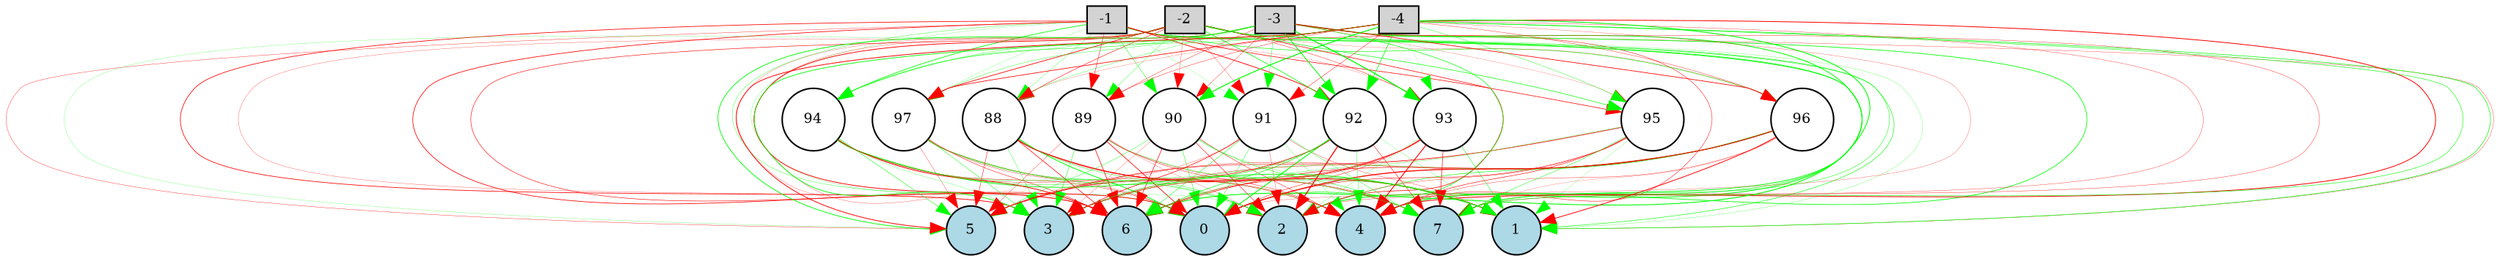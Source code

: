 digraph {
	node [fontsize=9 height=0.2 shape=circle width=0.2]
	-1 [fillcolor=lightgray shape=box style=filled]
	-2 [fillcolor=lightgray shape=box style=filled]
	-3 [fillcolor=lightgray shape=box style=filled]
	-4 [fillcolor=lightgray shape=box style=filled]
	0 [fillcolor=lightblue style=filled]
	1 [fillcolor=lightblue style=filled]
	2 [fillcolor=lightblue style=filled]
	3 [fillcolor=lightblue style=filled]
	4 [fillcolor=lightblue style=filled]
	5 [fillcolor=lightblue style=filled]
	6 [fillcolor=lightblue style=filled]
	7 [fillcolor=lightblue style=filled]
	96 [fillcolor=white style=filled]
	97 [fillcolor=white style=filled]
	88 [fillcolor=white style=filled]
	89 [fillcolor=white style=filled]
	90 [fillcolor=white style=filled]
	91 [fillcolor=white style=filled]
	92 [fillcolor=white style=filled]
	93 [fillcolor=white style=filled]
	94 [fillcolor=white style=filled]
	95 [fillcolor=white style=filled]
	-1 -> 88 [color=green penwidth=0.15290935171306014 style=solid]
	-1 -> 89 [color=red penwidth=0.24934939162641195 style=solid]
	-1 -> 90 [color=green penwidth=0.24391493385362426 style=solid]
	-1 -> 91 [color=green penwidth=0.10089000922681689 style=solid]
	-1 -> 92 [color=red penwidth=0.4506994852305324 style=solid]
	-1 -> 93 [color=red penwidth=0.10629864451922433 style=solid]
	-1 -> 94 [color=green penwidth=0.42092250918697816 style=solid]
	-1 -> 95 [color=red penwidth=0.36131248033378327 style=solid]
	-1 -> 96 [color=green penwidth=0.31433057938746545 style=solid]
	-1 -> 97 [color=green penwidth=0.10911835002473452 style=solid]
	-2 -> 88 [color=red penwidth=0.28335504485226926 style=solid]
	-2 -> 89 [color=green penwidth=0.17727304734070193 style=solid]
	-2 -> 90 [color=red penwidth=0.15230299279626897 style=solid]
	-2 -> 91 [color=red penwidth=0.1458073928902755 style=solid]
	-2 -> 92 [color=green penwidth=0.37533620576705673 style=solid]
	-2 -> 93 [color=red penwidth=0.2118742866686794 style=solid]
	-2 -> 94 [color=green penwidth=0.17497863357190802 style=solid]
	-2 -> 95 [color=green penwidth=0.33841946537593026 style=solid]
	-2 -> 96 [color=red penwidth=0.11365994448815708 style=solid]
	-2 -> 97 [color=red penwidth=0.4225569373735949 style=solid]
	-3 -> 88 [color=green penwidth=0.16437107904798542 style=solid]
	-3 -> 89 [color=red penwidth=0.20472484168006916 style=solid]
	-3 -> 90 [color=red penwidth=0.1778976194138258 style=solid]
	-3 -> 91 [color=green penwidth=0.2162625661486825 style=solid]
	-3 -> 92 [color=green penwidth=0.5028363705511845 style=solid]
	-3 -> 93 [color=green penwidth=0.6508257663486505 style=solid]
	-3 -> 94 [color=green penwidth=0.261702486241988 style=solid]
	-3 -> 95 [color=red penwidth=0.10579317715127684 style=solid]
	-3 -> 96 [color=red penwidth=0.4107883081668018 style=solid]
	-3 -> 97 [color=green penwidth=0.19211462246715952 style=solid]
	-4 -> 88 [color=red penwidth=0.11080993066953067 style=solid]
	-4 -> 89 [color=red penwidth=0.2064373656866258 style=solid]
	-4 -> 90 [color=green penwidth=0.5991624192364124 style=solid]
	-4 -> 91 [color=red penwidth=0.22491720080135383 style=solid]
	-4 -> 92 [color=green penwidth=0.3649928278218081 style=solid]
	-4 -> 93 [color=green penwidth=0.10145574254651188 style=solid]
	-4 -> 94 [color=green penwidth=0.18923815213075273 style=solid]
	-4 -> 95 [color=green penwidth=0.20297450905242015 style=solid]
	-4 -> 96 [color=red penwidth=0.19071209933777605 style=solid]
	-4 -> 97 [color=red penwidth=0.3979309945833186 style=solid]
	88 -> 0 [color=green penwidth=0.48041540524936077 style=solid]
	88 -> 1 [color=red penwidth=0.5248780013101344 style=solid]
	88 -> 2 [color=green penwidth=0.2205575884067083 style=solid]
	88 -> 3 [color=green penwidth=0.17724182366215535 style=solid]
	88 -> 4 [color=red penwidth=0.21159273260940964 style=solid]
	88 -> 5 [color=red penwidth=0.2550748089366234 style=solid]
	88 -> 6 [color=red penwidth=0.3565820088091557 style=solid]
	88 -> 7 [color=red penwidth=0.19902166788483622 style=solid]
	89 -> 0 [color=red penwidth=0.4113142852141346 style=solid]
	89 -> 1 [color=green penwidth=0.24841591431564422 style=solid]
	89 -> 2 [color=red penwidth=0.1213297526431542 style=solid]
	89 -> 3 [color=green penwidth=0.2507176096527672 style=solid]
	89 -> 4 [color=red penwidth=0.23023014913349457 style=solid]
	89 -> 5 [color=red penwidth=0.1720886871596113 style=solid]
	89 -> 6 [color=red penwidth=0.37415375682587015 style=solid]
	89 -> 7 [color=red penwidth=0.14861886489705256 style=solid]
	90 -> 0 [color=green penwidth=0.2528625278461337 style=solid]
	90 -> 1 [color=green penwidth=0.1249965109041807 style=solid]
	90 -> 2 [color=red penwidth=0.28585667789059443 style=solid]
	90 -> 3 [color=red penwidth=0.12727733618342862 style=solid]
	90 -> 4 [color=red penwidth=0.24107068964826192 style=solid]
	90 -> 5 [color=green penwidth=0.210173709770058 style=solid]
	90 -> 6 [color=red penwidth=0.34561998715151554 style=solid]
	90 -> 7 [color=green penwidth=0.25689294207328517 style=solid]
	91 -> 0 [color=green penwidth=0.2100604109912544 style=solid]
	91 -> 1 [color=red penwidth=0.16209699665825328 style=solid]
	91 -> 2 [color=red penwidth=0.15599608227948333 style=solid]
	91 -> 3 [color=red penwidth=0.36622539064699977 style=solid]
	91 -> 4 [color=green penwidth=0.14333049390633185 style=solid]
	91 -> 5 [color=red penwidth=0.15146433799915973 style=solid]
	91 -> 6 [color=green penwidth=0.24206924911418057 style=solid]
	91 -> 7 [color=green penwidth=0.20590453640265954 style=solid]
	92 -> 0 [color=green penwidth=0.5533726513312791 style=solid]
	92 -> 1 [color=green penwidth=0.119991234007516 style=solid]
	92 -> 2 [color=red penwidth=0.6443327460733158 style=solid]
	92 -> 3 [color=green penwidth=0.28845777912680526 style=solid]
	92 -> 4 [color=green penwidth=0.19922267774058702 style=solid]
	92 -> 5 [color=red penwidth=0.34647099657404556 style=solid]
	92 -> 6 [color=green penwidth=0.33093715845996896 style=solid]
	92 -> 7 [color=red penwidth=0.2577879713631538 style=solid]
	93 -> 0 [color=red penwidth=0.24323374831972783 style=solid]
	93 -> 1 [color=green penwidth=0.2567247391447116 style=solid]
	93 -> 2 [color=green penwidth=0.13049028172638624 style=solid]
	93 -> 3 [color=red penwidth=0.29717685288776197 style=solid]
	93 -> 4 [color=red penwidth=0.5587528964307917 style=solid]
	93 -> 5 [color=red penwidth=0.17088540836548502 style=solid]
	93 -> 6 [color=red penwidth=0.3305082071984784 style=solid]
	93 -> 7 [color=red penwidth=0.32468744229932445 style=solid]
	94 -> 0 [color=red penwidth=0.2143446739476076 style=solid]
	94 -> 1 [color=green penwidth=0.4489861465535473 style=solid]
	94 -> 2 [color=green penwidth=0.2031862025743042 style=solid]
	94 -> 3 [color=green penwidth=0.1327766126527775 style=solid]
	94 -> 4 [color=red penwidth=0.17711590060725957 style=solid]
	94 -> 5 [color=green penwidth=0.25874644479282344 style=solid]
	94 -> 6 [color=red penwidth=0.48742159752115066 style=solid]
	94 -> 7 [color=green penwidth=0.20692896288546214 style=solid]
	95 -> 0 [color=red penwidth=0.27209517678399664 style=solid]
	95 -> 1 [color=green penwidth=0.10583067293243692 style=solid]
	95 -> 2 [color=red penwidth=0.17551060844738042 style=solid]
	95 -> 3 [color=red penwidth=0.19056076964054702 style=solid]
	95 -> 4 [color=red penwidth=0.3052014495269973 style=solid]
	95 -> 5 [color=red penwidth=0.2876716903619488 style=solid]
	95 -> 6 [color=green penwidth=0.16406273873413924 style=solid]
	95 -> 7 [color=green penwidth=0.23634779252049484 style=solid]
	96 -> 0 [color=red penwidth=0.6375468420024065 style=solid]
	96 -> 1 [color=red penwidth=0.482265847721562 style=solid]
	96 -> 2 [color=green penwidth=0.30192640352053624 style=solid]
	96 -> 3 [color=green penwidth=0.21701775015789004 style=solid]
	96 -> 4 [color=red penwidth=0.18884898927449495 style=solid]
	96 -> 5 [color=red penwidth=0.2174133695014378 style=solid]
	96 -> 6 [color=red penwidth=0.33141270333051887 style=solid]
	96 -> 7 [color=red penwidth=0.1069506972163846 style=solid]
	97 -> 0 [color=red penwidth=0.18346692057335118 style=solid]
	97 -> 1 [color=green penwidth=0.2908573041723448 style=solid]
	97 -> 2 [color=green penwidth=0.1863958806459196 style=solid]
	97 -> 3 [color=green penwidth=0.23575296537558474 style=solid]
	97 -> 4 [color=green penwidth=0.1655566500435139 style=solid]
	97 -> 5 [color=red penwidth=0.16294313268130536 style=solid]
	97 -> 6 [color=red penwidth=0.25544726838995263 style=solid]
	97 -> 7 [color=red penwidth=0.14314361139469284 style=solid]
	-1 -> 0 [color=green penwidth=0.18714424830779944 style=solid]
	-1 -> 1 [color=green penwidth=0.3078702698710363 style=solid]
	-1 -> 2 [color=green penwidth=0.11097948679842769 style=solid]
	-1 -> 3 [color=red penwidth=0.4013912635125312 style=solid]
	-1 -> 4 [color=red penwidth=0.25454022068448856 style=solid]
	-1 -> 5 [color=red penwidth=0.1836508137970299 style=solid]
	-1 -> 6 [color=red penwidth=0.4022886752636411 style=solid]
	-1 -> 7 [color=green penwidth=0.46764818343969616 style=solid]
	-2 -> 0 [color=red penwidth=0.4678633947816697 style=solid]
	-2 -> 1 [color=green penwidth=0.1268519882185794 style=solid]
	-2 -> 2 [color=red penwidth=0.36348371350167263 style=solid]
	-2 -> 3 [color=red penwidth=0.1389197215158241 style=solid]
	-2 -> 4 [color=green penwidth=0.3446102665893286 style=solid]
	-2 -> 5 [color=green penwidth=0.11522290775837091 style=solid]
	-2 -> 6 [color=red penwidth=0.3024747104895629 style=solid]
	-2 -> 7 [color=green penwidth=0.2556626879685182 style=solid]
	-3 -> 0 [color=green penwidth=0.34633109534265916 style=solid]
	-3 -> 1 [color=red penwidth=0.16296930118663672 style=solid]
	-3 -> 2 [color=green penwidth=0.4941376291035977 style=solid]
	-3 -> 3 [color=red penwidth=0.1280869201711658 style=solid]
	-3 -> 4 [color=green penwidth=0.4118553887208922 style=solid]
	-3 -> 5 [color=green penwidth=0.45682874476864577 style=solid]
	-3 -> 6 [color=red penwidth=0.14415892703295685 style=solid]
	-3 -> 7 [color=red penwidth=0.19423600496523288 style=solid]
	-4 -> 0 [color=red penwidth=0.13690408645529775 style=solid]
	-4 -> 1 [color=green penwidth=0.3517213462100901 style=solid]
	-4 -> 2 [color=red penwidth=0.172984980507906 style=solid]
	-4 -> 3 [color=green penwidth=0.4370132838632237 style=solid]
	-4 -> 4 [color=red penwidth=0.49301123635863275 style=solid]
	-4 -> 5 [color=red penwidth=0.4759311717462542 style=solid]
	-4 -> 6 [color=green penwidth=0.5334864704288348 style=solid]
	-4 -> 7 [color=green penwidth=0.29659299846444087 style=solid]
}
